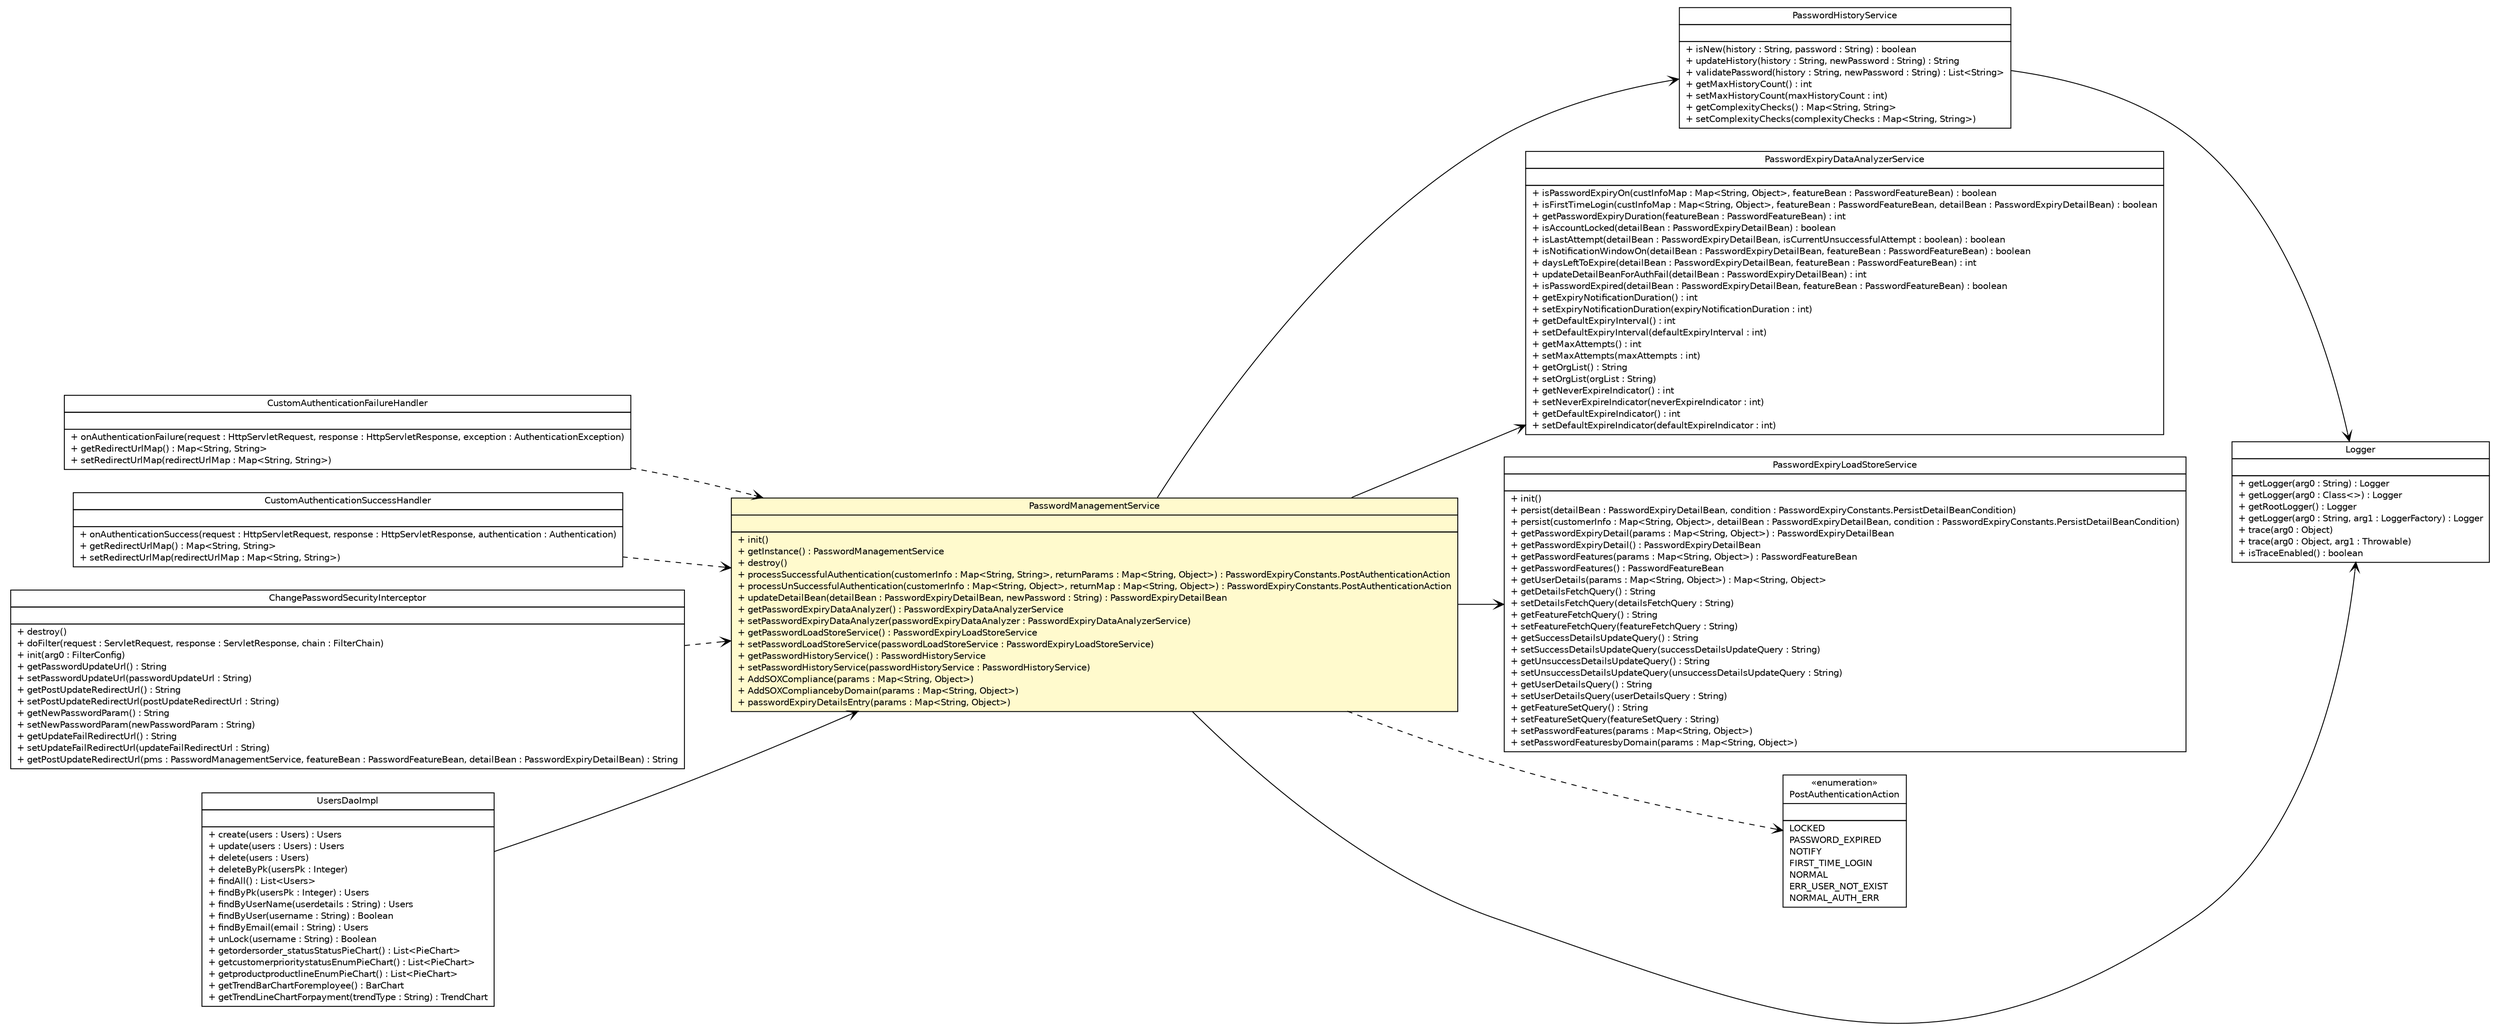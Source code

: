 #!/usr/local/bin/dot
#
# Class diagram 
# Generated by UMLGraph version 5.1 (http://www.umlgraph.org/)
#

digraph G {
	edge [fontname="Helvetica",fontsize=10,labelfontname="Helvetica",labelfontsize=10];
	node [fontname="Helvetica",fontsize=10,shape=plaintext];
	nodesep=0.25;
	ranksep=0.5;
	rankdir=LR;
	// com.inn.headstartdemo.security.mgmt.PasswordHistoryService
	c10053 [label=<<table title="com.inn.headstartdemo.security.mgmt.PasswordHistoryService" border="0" cellborder="1" cellspacing="0" cellpadding="2" port="p" href="./PasswordHistoryService.html">
		<tr><td><table border="0" cellspacing="0" cellpadding="1">
<tr><td align="center" balign="center"> PasswordHistoryService </td></tr>
		</table></td></tr>
		<tr><td><table border="0" cellspacing="0" cellpadding="1">
<tr><td align="left" balign="left">  </td></tr>
		</table></td></tr>
		<tr><td><table border="0" cellspacing="0" cellpadding="1">
<tr><td align="left" balign="left"> + isNew(history : String, password : String) : boolean </td></tr>
<tr><td align="left" balign="left"> + updateHistory(history : String, newPassword : String) : String </td></tr>
<tr><td align="left" balign="left"> + validatePassword(history : String, newPassword : String) : List&lt;String&gt; </td></tr>
<tr><td align="left" balign="left"> + getMaxHistoryCount() : int </td></tr>
<tr><td align="left" balign="left"> + setMaxHistoryCount(maxHistoryCount : int) </td></tr>
<tr><td align="left" balign="left"> + getComplexityChecks() : Map&lt;String, String&gt; </td></tr>
<tr><td align="left" balign="left"> + setComplexityChecks(complexityChecks : Map&lt;String, String&gt;) </td></tr>
		</table></td></tr>
		</table>>, fontname="Helvetica", fontcolor="black", fontsize=10.0];
	// com.inn.headstartdemo.security.mgmt.PasswordManagementService
	c10055 [label=<<table title="com.inn.headstartdemo.security.mgmt.PasswordManagementService" border="0" cellborder="1" cellspacing="0" cellpadding="2" port="p" bgcolor="lemonChiffon" href="./PasswordManagementService.html">
		<tr><td><table border="0" cellspacing="0" cellpadding="1">
<tr><td align="center" balign="center"> PasswordManagementService </td></tr>
		</table></td></tr>
		<tr><td><table border="0" cellspacing="0" cellpadding="1">
<tr><td align="left" balign="left">  </td></tr>
		</table></td></tr>
		<tr><td><table border="0" cellspacing="0" cellpadding="1">
<tr><td align="left" balign="left"> + init() </td></tr>
<tr><td align="left" balign="left"> + getInstance() : PasswordManagementService </td></tr>
<tr><td align="left" balign="left"> + destroy() </td></tr>
<tr><td align="left" balign="left"> + processSuccessfulAuthentication(customerInfo : Map&lt;String, String&gt;, returnParams : Map&lt;String, Object&gt;) : PasswordExpiryConstants.PostAuthenticationAction </td></tr>
<tr><td align="left" balign="left"> + processUnSuccessfulAuthentication(customerInfo : Map&lt;String, Object&gt;, returnMap : Map&lt;String, Object&gt;) : PasswordExpiryConstants.PostAuthenticationAction </td></tr>
<tr><td align="left" balign="left"> + updateDetailBean(detailBean : PasswordExpiryDetailBean, newPassword : String) : PasswordExpiryDetailBean </td></tr>
<tr><td align="left" balign="left"> + getPasswordExpiryDataAnalyzer() : PasswordExpiryDataAnalyzerService </td></tr>
<tr><td align="left" balign="left"> + setPasswordExpiryDataAnalyzer(passwordExpiryDataAnalyzer : PasswordExpiryDataAnalyzerService) </td></tr>
<tr><td align="left" balign="left"> + getPasswordLoadStoreService() : PasswordExpiryLoadStoreService </td></tr>
<tr><td align="left" balign="left"> + setPasswordLoadStoreService(passwordLoadStoreService : PasswordExpiryLoadStoreService) </td></tr>
<tr><td align="left" balign="left"> + getPasswordHistoryService() : PasswordHistoryService </td></tr>
<tr><td align="left" balign="left"> + setPasswordHistoryService(passwordHistoryService : PasswordHistoryService) </td></tr>
<tr><td align="left" balign="left"> + AddSOXCompliance(params : Map&lt;String, Object&gt;) </td></tr>
<tr><td align="left" balign="left"> + AddSOXCompliancebyDomain(params : Map&lt;String, Object&gt;) </td></tr>
<tr><td align="left" balign="left"> + passwordExpiryDetailsEntry(params : Map&lt;String, Object&gt;) </td></tr>
		</table></td></tr>
		</table>>, fontname="Helvetica", fontcolor="black", fontsize=10.0];
	// com.inn.headstartdemo.security.mgmt.PasswordExpiryDataAnalyzerService
	c10057 [label=<<table title="com.inn.headstartdemo.security.mgmt.PasswordExpiryDataAnalyzerService" border="0" cellborder="1" cellspacing="0" cellpadding="2" port="p" href="./PasswordExpiryDataAnalyzerService.html">
		<tr><td><table border="0" cellspacing="0" cellpadding="1">
<tr><td align="center" balign="center"> PasswordExpiryDataAnalyzerService </td></tr>
		</table></td></tr>
		<tr><td><table border="0" cellspacing="0" cellpadding="1">
<tr><td align="left" balign="left">  </td></tr>
		</table></td></tr>
		<tr><td><table border="0" cellspacing="0" cellpadding="1">
<tr><td align="left" balign="left"> + isPasswordExpiryOn(custInfoMap : Map&lt;String, Object&gt;, featureBean : PasswordFeatureBean) : boolean </td></tr>
<tr><td align="left" balign="left"> + isFirstTimeLogin(custInfoMap : Map&lt;String, Object&gt;, featureBean : PasswordFeatureBean, detailBean : PasswordExpiryDetailBean) : boolean </td></tr>
<tr><td align="left" balign="left"> + getPasswordExpiryDuration(featureBean : PasswordFeatureBean) : int </td></tr>
<tr><td align="left" balign="left"> + isAccountLocked(detailBean : PasswordExpiryDetailBean) : boolean </td></tr>
<tr><td align="left" balign="left"> + isLastAttempt(detailBean : PasswordExpiryDetailBean, isCurrentUnsuccessfulAttempt : boolean) : boolean </td></tr>
<tr><td align="left" balign="left"> + isNotificationWindowOn(detailBean : PasswordExpiryDetailBean, featureBean : PasswordFeatureBean) : boolean </td></tr>
<tr><td align="left" balign="left"> + daysLeftToExpire(detailBean : PasswordExpiryDetailBean, featureBean : PasswordFeatureBean) : int </td></tr>
<tr><td align="left" balign="left"> + updateDetailBeanForAuthFail(detailBean : PasswordExpiryDetailBean) : int </td></tr>
<tr><td align="left" balign="left"> + isPasswordExpired(detailBean : PasswordExpiryDetailBean, featureBean : PasswordFeatureBean) : boolean </td></tr>
<tr><td align="left" balign="left"> + getExpiryNotificationDuration() : int </td></tr>
<tr><td align="left" balign="left"> + setExpiryNotificationDuration(expiryNotificationDuration : int) </td></tr>
<tr><td align="left" balign="left"> + getDefaultExpiryInterval() : int </td></tr>
<tr><td align="left" balign="left"> + setDefaultExpiryInterval(defaultExpiryInterval : int) </td></tr>
<tr><td align="left" balign="left"> + getMaxAttempts() : int </td></tr>
<tr><td align="left" balign="left"> + setMaxAttempts(maxAttempts : int) </td></tr>
<tr><td align="left" balign="left"> + getOrgList() : String </td></tr>
<tr><td align="left" balign="left"> + setOrgList(orgList : String) </td></tr>
<tr><td align="left" balign="left"> + getNeverExpireIndicator() : int </td></tr>
<tr><td align="left" balign="left"> + setNeverExpireIndicator(neverExpireIndicator : int) </td></tr>
<tr><td align="left" balign="left"> + getDefaultExpireIndicator() : int </td></tr>
<tr><td align="left" balign="left"> + setDefaultExpireIndicator(defaultExpireIndicator : int) </td></tr>
		</table></td></tr>
		</table>>, fontname="Helvetica", fontcolor="black", fontsize=10.0];
	// com.inn.headstartdemo.security.mgmt.PasswordExpiryLoadStoreService
	c10058 [label=<<table title="com.inn.headstartdemo.security.mgmt.PasswordExpiryLoadStoreService" border="0" cellborder="1" cellspacing="0" cellpadding="2" port="p" href="./PasswordExpiryLoadStoreService.html">
		<tr><td><table border="0" cellspacing="0" cellpadding="1">
<tr><td align="center" balign="center"> PasswordExpiryLoadStoreService </td></tr>
		</table></td></tr>
		<tr><td><table border="0" cellspacing="0" cellpadding="1">
<tr><td align="left" balign="left">  </td></tr>
		</table></td></tr>
		<tr><td><table border="0" cellspacing="0" cellpadding="1">
<tr><td align="left" balign="left"> + init() </td></tr>
<tr><td align="left" balign="left"> + persist(detailBean : PasswordExpiryDetailBean, condition : PasswordExpiryConstants.PersistDetailBeanCondition) </td></tr>
<tr><td align="left" balign="left"> + persist(customerInfo : Map&lt;String, Object&gt;, detailBean : PasswordExpiryDetailBean, condition : PasswordExpiryConstants.PersistDetailBeanCondition) </td></tr>
<tr><td align="left" balign="left"> + getPasswordExpiryDetail(params : Map&lt;String, Object&gt;) : PasswordExpiryDetailBean </td></tr>
<tr><td align="left" balign="left"> + getPasswordExpiryDetail() : PasswordExpiryDetailBean </td></tr>
<tr><td align="left" balign="left"> + getPasswordFeatures(params : Map&lt;String, Object&gt;) : PasswordFeatureBean </td></tr>
<tr><td align="left" balign="left"> + getPasswordFeatures() : PasswordFeatureBean </td></tr>
<tr><td align="left" balign="left"> + getUserDetails(params : Map&lt;String, Object&gt;) : Map&lt;String, Object&gt; </td></tr>
<tr><td align="left" balign="left"> + getDetailsFetchQuery() : String </td></tr>
<tr><td align="left" balign="left"> + setDetailsFetchQuery(detailsFetchQuery : String) </td></tr>
<tr><td align="left" balign="left"> + getFeatureFetchQuery() : String </td></tr>
<tr><td align="left" balign="left"> + setFeatureFetchQuery(featureFetchQuery : String) </td></tr>
<tr><td align="left" balign="left"> + getSuccessDetailsUpdateQuery() : String </td></tr>
<tr><td align="left" balign="left"> + setSuccessDetailsUpdateQuery(successDetailsUpdateQuery : String) </td></tr>
<tr><td align="left" balign="left"> + getUnsuccessDetailsUpdateQuery() : String </td></tr>
<tr><td align="left" balign="left"> + setUnsuccessDetailsUpdateQuery(unsuccessDetailsUpdateQuery : String) </td></tr>
<tr><td align="left" balign="left"> + getUserDetailsQuery() : String </td></tr>
<tr><td align="left" balign="left"> + setUserDetailsQuery(userDetailsQuery : String) </td></tr>
<tr><td align="left" balign="left"> + getFeatureSetQuery() : String </td></tr>
<tr><td align="left" balign="left"> + setFeatureSetQuery(featureSetQuery : String) </td></tr>
<tr><td align="left" balign="left"> + setPasswordFeatures(params : Map&lt;String, Object&gt;) </td></tr>
<tr><td align="left" balign="left"> + setPasswordFeaturesbyDomain(params : Map&lt;String, Object&gt;) </td></tr>
		</table></td></tr>
		</table>>, fontname="Helvetica", fontcolor="black", fontsize=10.0];
	// com.inn.headstartdemo.security.spring.CustomAuthenticationFailureHandler
	c10060 [label=<<table title="com.inn.headstartdemo.security.spring.CustomAuthenticationFailureHandler" border="0" cellborder="1" cellspacing="0" cellpadding="2" port="p" href="../spring/CustomAuthenticationFailureHandler.html">
		<tr><td><table border="0" cellspacing="0" cellpadding="1">
<tr><td align="center" balign="center"> CustomAuthenticationFailureHandler </td></tr>
		</table></td></tr>
		<tr><td><table border="0" cellspacing="0" cellpadding="1">
<tr><td align="left" balign="left">  </td></tr>
		</table></td></tr>
		<tr><td><table border="0" cellspacing="0" cellpadding="1">
<tr><td align="left" balign="left"> + onAuthenticationFailure(request : HttpServletRequest, response : HttpServletResponse, exception : AuthenticationException) </td></tr>
<tr><td align="left" balign="left"> + getRedirectUrlMap() : Map&lt;String, String&gt; </td></tr>
<tr><td align="left" balign="left"> + setRedirectUrlMap(redirectUrlMap : Map&lt;String, String&gt;) </td></tr>
		</table></td></tr>
		</table>>, fontname="Helvetica", fontcolor="black", fontsize=10.0];
	// com.inn.headstartdemo.security.spring.PasswordExpiryConstants.PostAuthenticationAction
	c10063 [label=<<table title="com.inn.headstartdemo.security.spring.PasswordExpiryConstants.PostAuthenticationAction" border="0" cellborder="1" cellspacing="0" cellpadding="2" port="p" href="../spring/PasswordExpiryConstants.PostAuthenticationAction.html">
		<tr><td><table border="0" cellspacing="0" cellpadding="1">
<tr><td align="center" balign="center"> &#171;enumeration&#187; </td></tr>
<tr><td align="center" balign="center"> PostAuthenticationAction </td></tr>
		</table></td></tr>
		<tr><td><table border="0" cellspacing="0" cellpadding="1">
<tr><td align="left" balign="left">  </td></tr>
		</table></td></tr>
		<tr><td><table border="0" cellspacing="0" cellpadding="1">
<tr><td align="left" balign="left"> LOCKED </td></tr>
<tr><td align="left" balign="left"> PASSWORD_EXPIRED </td></tr>
<tr><td align="left" balign="left"> NOTIFY </td></tr>
<tr><td align="left" balign="left"> FIRST_TIME_LOGIN </td></tr>
<tr><td align="left" balign="left"> NORMAL </td></tr>
<tr><td align="left" balign="left"> ERR_USER_NOT_EXIST </td></tr>
<tr><td align="left" balign="left"> NORMAL_AUTH_ERR </td></tr>
		</table></td></tr>
		</table>>, fontname="Helvetica", fontcolor="black", fontsize=10.0];
	// com.inn.headstartdemo.security.spring.CustomAuthenticationSuccessHandler
	c10065 [label=<<table title="com.inn.headstartdemo.security.spring.CustomAuthenticationSuccessHandler" border="0" cellborder="1" cellspacing="0" cellpadding="2" port="p" href="../spring/CustomAuthenticationSuccessHandler.html">
		<tr><td><table border="0" cellspacing="0" cellpadding="1">
<tr><td align="center" balign="center"> CustomAuthenticationSuccessHandler </td></tr>
		</table></td></tr>
		<tr><td><table border="0" cellspacing="0" cellpadding="1">
<tr><td align="left" balign="left">  </td></tr>
		</table></td></tr>
		<tr><td><table border="0" cellspacing="0" cellpadding="1">
<tr><td align="left" balign="left"> + onAuthenticationSuccess(request : HttpServletRequest, response : HttpServletResponse, authentication : Authentication) </td></tr>
<tr><td align="left" balign="left"> + getRedirectUrlMap() : Map&lt;String, String&gt; </td></tr>
<tr><td align="left" balign="left"> + setRedirectUrlMap(redirectUrlMap : Map&lt;String, String&gt;) </td></tr>
		</table></td></tr>
		</table>>, fontname="Helvetica", fontcolor="black", fontsize=10.0];
	// com.inn.headstartdemo.security.spring.ChangePasswordSecurityInterceptor
	c10066 [label=<<table title="com.inn.headstartdemo.security.spring.ChangePasswordSecurityInterceptor" border="0" cellborder="1" cellspacing="0" cellpadding="2" port="p" href="../spring/ChangePasswordSecurityInterceptor.html">
		<tr><td><table border="0" cellspacing="0" cellpadding="1">
<tr><td align="center" balign="center"> ChangePasswordSecurityInterceptor </td></tr>
		</table></td></tr>
		<tr><td><table border="0" cellspacing="0" cellpadding="1">
<tr><td align="left" balign="left">  </td></tr>
		</table></td></tr>
		<tr><td><table border="0" cellspacing="0" cellpadding="1">
<tr><td align="left" balign="left"> + destroy() </td></tr>
<tr><td align="left" balign="left"> + doFilter(request : ServletRequest, response : ServletResponse, chain : FilterChain) </td></tr>
<tr><td align="left" balign="left"> + init(arg0 : FilterConfig) </td></tr>
<tr><td align="left" balign="left"> + getPasswordUpdateUrl() : String </td></tr>
<tr><td align="left" balign="left"> + setPasswordUpdateUrl(passwordUpdateUrl : String) </td></tr>
<tr><td align="left" balign="left"> + getPostUpdateRedirectUrl() : String </td></tr>
<tr><td align="left" balign="left"> + setPostUpdateRedirectUrl(postUpdateRedirectUrl : String) </td></tr>
<tr><td align="left" balign="left"> + getNewPasswordParam() : String </td></tr>
<tr><td align="left" balign="left"> + setNewPasswordParam(newPasswordParam : String) </td></tr>
<tr><td align="left" balign="left"> + getUpdateFailRedirectUrl() : String </td></tr>
<tr><td align="left" balign="left"> + setUpdateFailRedirectUrl(updateFailRedirectUrl : String) </td></tr>
<tr><td align="left" balign="left"> + getPostUpdateRedirectUrl(pms : PasswordManagementService, featureBean : PasswordFeatureBean, detailBean : PasswordExpiryDetailBean) : String </td></tr>
		</table></td></tr>
		</table>>, fontname="Helvetica", fontcolor="black", fontsize=10.0];
	// com.inn.headstartdemo.dao.impl.UsersDaoImpl
	c10284 [label=<<table title="com.inn.headstartdemo.dao.impl.UsersDaoImpl" border="0" cellborder="1" cellspacing="0" cellpadding="2" port="p" href="../../dao/impl/UsersDaoImpl.html">
		<tr><td><table border="0" cellspacing="0" cellpadding="1">
<tr><td align="center" balign="center"> UsersDaoImpl </td></tr>
		</table></td></tr>
		<tr><td><table border="0" cellspacing="0" cellpadding="1">
<tr><td align="left" balign="left">  </td></tr>
		</table></td></tr>
		<tr><td><table border="0" cellspacing="0" cellpadding="1">
<tr><td align="left" balign="left"> + create(users : Users) : Users </td></tr>
<tr><td align="left" balign="left"> + update(users : Users) : Users </td></tr>
<tr><td align="left" balign="left"> + delete(users : Users) </td></tr>
<tr><td align="left" balign="left"> + deleteByPk(usersPk : Integer) </td></tr>
<tr><td align="left" balign="left"> + findAll() : List&lt;Users&gt; </td></tr>
<tr><td align="left" balign="left"> + findByPk(usersPk : Integer) : Users </td></tr>
<tr><td align="left" balign="left"> + findByUserName(userdetails : String) : Users </td></tr>
<tr><td align="left" balign="left"> + findByUser(username : String) : Boolean </td></tr>
<tr><td align="left" balign="left"> + findByEmail(email : String) : Users </td></tr>
<tr><td align="left" balign="left"> + unLock(username : String) : Boolean </td></tr>
<tr><td align="left" balign="left"> + getordersorder_statusStatusPieChart() : List&lt;PieChart&gt; </td></tr>
<tr><td align="left" balign="left"> + getcustomerprioritystatusEnumPieChart() : List&lt;PieChart&gt; </td></tr>
<tr><td align="left" balign="left"> + getproductproductlineEnumPieChart() : List&lt;PieChart&gt; </td></tr>
<tr><td align="left" balign="left"> + getTrendBarChartForemployee() : BarChart </td></tr>
<tr><td align="left" balign="left"> + getTrendLineChartForpayment(trendType : String) : TrendChart </td></tr>
		</table></td></tr>
		</table>>, fontname="Helvetica", fontcolor="black", fontsize=10.0];
	// com.inn.headstartdemo.security.mgmt.PasswordHistoryService NAVASSOC org.apache.log4j.Logger
	c10053:p -> c10312:p [taillabel="", label="", headlabel="", fontname="Helvetica", fontcolor="black", fontsize=10.0, color="black", arrowhead=open];
	// com.inn.headstartdemo.security.mgmt.PasswordManagementService NAVASSOC com.inn.headstartdemo.security.mgmt.PasswordExpiryDataAnalyzerService
	c10055:p -> c10057:p [taillabel="", label="", headlabel="", fontname="Helvetica", fontcolor="black", fontsize=10.0, color="black", arrowhead=open];
	// com.inn.headstartdemo.security.mgmt.PasswordManagementService NAVASSOC com.inn.headstartdemo.security.mgmt.PasswordExpiryLoadStoreService
	c10055:p -> c10058:p [taillabel="", label="", headlabel="", fontname="Helvetica", fontcolor="black", fontsize=10.0, color="black", arrowhead=open];
	// com.inn.headstartdemo.security.mgmt.PasswordManagementService NAVASSOC com.inn.headstartdemo.security.mgmt.PasswordHistoryService
	c10055:p -> c10053:p [taillabel="", label="", headlabel="", fontname="Helvetica", fontcolor="black", fontsize=10.0, color="black", arrowhead=open];
	// com.inn.headstartdemo.security.mgmt.PasswordManagementService NAVASSOC org.apache.log4j.Logger
	c10055:p -> c10312:p [taillabel="", label="", headlabel="", fontname="Helvetica", fontcolor="black", fontsize=10.0, color="black", arrowhead=open];
	// com.inn.headstartdemo.dao.impl.UsersDaoImpl NAVASSOC com.inn.headstartdemo.security.mgmt.PasswordManagementService
	c10284:p -> c10055:p [taillabel="", label="", headlabel="", fontname="Helvetica", fontcolor="black", fontsize=10.0, color="black", arrowhead=open];
	// com.inn.headstartdemo.security.mgmt.PasswordManagementService DEPEND com.inn.headstartdemo.security.spring.PasswordExpiryConstants.PostAuthenticationAction
	c10055:p -> c10063:p [taillabel="", label="", headlabel="", fontname="Helvetica", fontcolor="black", fontsize=10.0, color="black", arrowhead=open, style=dashed];
	// com.inn.headstartdemo.security.spring.CustomAuthenticationFailureHandler DEPEND com.inn.headstartdemo.security.mgmt.PasswordManagementService
	c10060:p -> c10055:p [taillabel="", label="", headlabel="", fontname="Helvetica", fontcolor="black", fontsize=10.0, color="black", arrowhead=open, style=dashed];
	// com.inn.headstartdemo.security.spring.CustomAuthenticationSuccessHandler DEPEND com.inn.headstartdemo.security.mgmt.PasswordManagementService
	c10065:p -> c10055:p [taillabel="", label="", headlabel="", fontname="Helvetica", fontcolor="black", fontsize=10.0, color="black", arrowhead=open, style=dashed];
	// com.inn.headstartdemo.security.spring.ChangePasswordSecurityInterceptor DEPEND com.inn.headstartdemo.security.mgmt.PasswordManagementService
	c10066:p -> c10055:p [taillabel="", label="", headlabel="", fontname="Helvetica", fontcolor="black", fontsize=10.0, color="black", arrowhead=open, style=dashed];
	// org.apache.log4j.Logger
	c10312 [label=<<table title="org.apache.log4j.Logger" border="0" cellborder="1" cellspacing="0" cellpadding="2" port="p" href="http://java.sun.com/j2se/1.4.2/docs/api/org/apache/log4j/Logger.html">
		<tr><td><table border="0" cellspacing="0" cellpadding="1">
<tr><td align="center" balign="center"> Logger </td></tr>
		</table></td></tr>
		<tr><td><table border="0" cellspacing="0" cellpadding="1">
<tr><td align="left" balign="left">  </td></tr>
		</table></td></tr>
		<tr><td><table border="0" cellspacing="0" cellpadding="1">
<tr><td align="left" balign="left"> + getLogger(arg0 : String) : Logger </td></tr>
<tr><td align="left" balign="left"> + getLogger(arg0 : Class&lt;&gt;) : Logger </td></tr>
<tr><td align="left" balign="left"> + getRootLogger() : Logger </td></tr>
<tr><td align="left" balign="left"> + getLogger(arg0 : String, arg1 : LoggerFactory) : Logger </td></tr>
<tr><td align="left" balign="left"> + trace(arg0 : Object) </td></tr>
<tr><td align="left" balign="left"> + trace(arg0 : Object, arg1 : Throwable) </td></tr>
<tr><td align="left" balign="left"> + isTraceEnabled() : boolean </td></tr>
		</table></td></tr>
		</table>>, fontname="Helvetica", fontcolor="black", fontsize=10.0];
}

